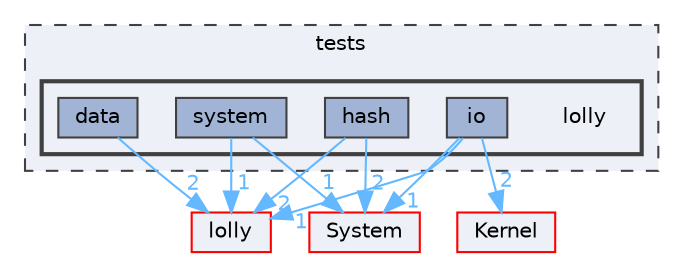 digraph "lolly"
{
 // LATEX_PDF_SIZE
  bgcolor="transparent";
  edge [fontname=Helvetica,fontsize=10,labelfontname=Helvetica,labelfontsize=10];
  node [fontname=Helvetica,fontsize=10,shape=box,height=0.2,width=0.4];
  compound=true
  subgraph clusterdir_59425e443f801f1f2fd8bbe4959a3ccf {
    graph [ bgcolor="#edf0f7", pencolor="grey25", label="tests", fontname=Helvetica,fontsize=10 style="filled,dashed", URL="dir_59425e443f801f1f2fd8bbe4959a3ccf.html",tooltip=""]
  subgraph clusterdir_906012d88d63f17afb541864e9a9bce2 {
    graph [ bgcolor="#edf0f7", pencolor="grey25", label="", fontname=Helvetica,fontsize=10 style="filled,bold", URL="dir_906012d88d63f17afb541864e9a9bce2.html",tooltip=""]
    dir_906012d88d63f17afb541864e9a9bce2 [shape=plaintext, label="lolly"];
  dir_f8a8d0c9835e93daec2280ff6bfa6f20 [label="data", fillcolor="#a2b4d6", color="grey25", style="filled", URL="dir_f8a8d0c9835e93daec2280ff6bfa6f20.html",tooltip=""];
  dir_a0ddc45c48aae3e50c490c6d16fefac4 [label="hash", fillcolor="#a2b4d6", color="grey25", style="filled", URL="dir_a0ddc45c48aae3e50c490c6d16fefac4.html",tooltip=""];
  dir_5c22bac8c612b7fb471b5b83a3814aa1 [label="io", fillcolor="#a2b4d6", color="grey25", style="filled", URL="dir_5c22bac8c612b7fb471b5b83a3814aa1.html",tooltip=""];
  dir_0a5da1f0fca4312db90862ecf4f84067 [label="system", fillcolor="#a2b4d6", color="grey25", style="filled", URL="dir_0a5da1f0fca4312db90862ecf4f84067.html",tooltip=""];
  }
  }
  dir_4e4e38b7a3cbd015b31043c806009c51 [label="lolly", fillcolor="#edf0f7", color="red", style="filled", URL="dir_4e4e38b7a3cbd015b31043c806009c51.html",tooltip=""];
  dir_52bed8acfaac088d5968cb2c84d7645d [label="Kernel", fillcolor="#edf0f7", color="red", style="filled", URL="dir_52bed8acfaac088d5968cb2c84d7645d.html",tooltip=""];
  dir_9af51e3826d4f9e80d9103b2de543e84 [label="System", fillcolor="#edf0f7", color="red", style="filled", URL="dir_9af51e3826d4f9e80d9103b2de543e84.html",tooltip=""];
  dir_f8a8d0c9835e93daec2280ff6bfa6f20->dir_4e4e38b7a3cbd015b31043c806009c51 [headlabel="2", labeldistance=1.5 headhref="dir_000010_000027.html" href="dir_000010_000027.html" color="steelblue1" fontcolor="steelblue1"];
  dir_a0ddc45c48aae3e50c490c6d16fefac4->dir_4e4e38b7a3cbd015b31043c806009c51 [headlabel="2", labeldistance=1.5 headhref="dir_000018_000027.html" href="dir_000018_000027.html" color="steelblue1" fontcolor="steelblue1"];
  dir_a0ddc45c48aae3e50c490c6d16fefac4->dir_9af51e3826d4f9e80d9103b2de543e84 [headlabel="2", labeldistance=1.5 headhref="dir_000018_000038.html" href="dir_000018_000038.html" color="steelblue1" fontcolor="steelblue1"];
  dir_5c22bac8c612b7fb471b5b83a3814aa1->dir_4e4e38b7a3cbd015b31043c806009c51 [headlabel="1", labeldistance=1.5 headhref="dir_000021_000027.html" href="dir_000021_000027.html" color="steelblue1" fontcolor="steelblue1"];
  dir_5c22bac8c612b7fb471b5b83a3814aa1->dir_52bed8acfaac088d5968cb2c84d7645d [headlabel="2", labeldistance=1.5 headhref="dir_000021_000024.html" href="dir_000021_000024.html" color="steelblue1" fontcolor="steelblue1"];
  dir_5c22bac8c612b7fb471b5b83a3814aa1->dir_9af51e3826d4f9e80d9103b2de543e84 [headlabel="1", labeldistance=1.5 headhref="dir_000021_000038.html" href="dir_000021_000038.html" color="steelblue1" fontcolor="steelblue1"];
  dir_0a5da1f0fca4312db90862ecf4f84067->dir_4e4e38b7a3cbd015b31043c806009c51 [headlabel="1", labeldistance=1.5 headhref="dir_000039_000027.html" href="dir_000039_000027.html" color="steelblue1" fontcolor="steelblue1"];
  dir_0a5da1f0fca4312db90862ecf4f84067->dir_9af51e3826d4f9e80d9103b2de543e84 [headlabel="1", labeldistance=1.5 headhref="dir_000039_000038.html" href="dir_000039_000038.html" color="steelblue1" fontcolor="steelblue1"];
}
